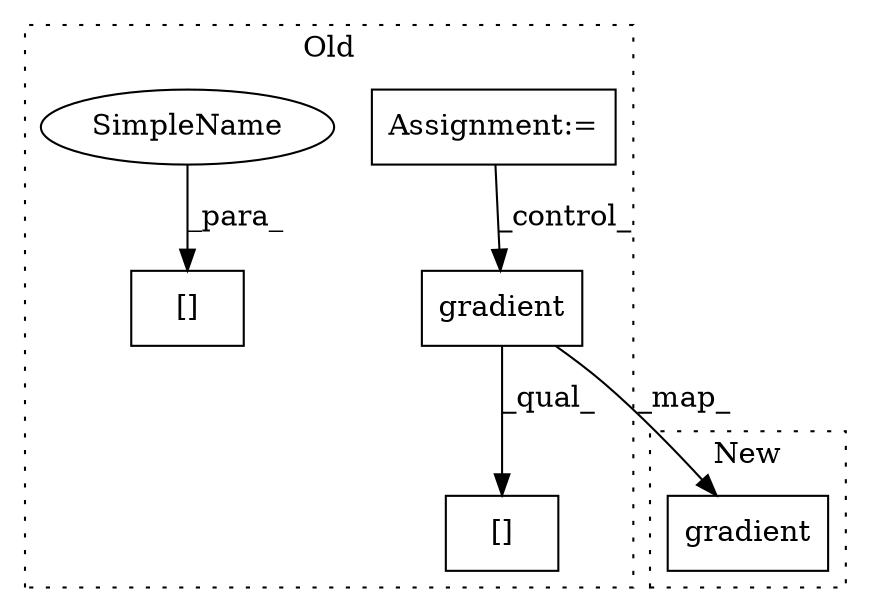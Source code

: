 digraph G {
subgraph cluster0 {
1 [label="gradient" a="32" s="3168,3183" l="9,1" shape="box"];
3 [label="Assignment:=" a="7" s="2855,2961" l="61,2" shape="box"];
4 [label="[]" a="2" s="3159,3192" l="26,1" shape="box"];
5 [label="[]" a="2" s="3066,3071" l="4,1" shape="box"];
6 [label="SimpleName" a="42" s="3070" l="1" shape="ellipse"];
label = "Old";
style="dotted";
}
subgraph cluster1 {
2 [label="gradient" a="32" s="2624,2639" l="9,1" shape="box"];
label = "New";
style="dotted";
}
1 -> 2 [label="_map_"];
1 -> 4 [label="_qual_"];
3 -> 1 [label="_control_"];
6 -> 5 [label="_para_"];
}